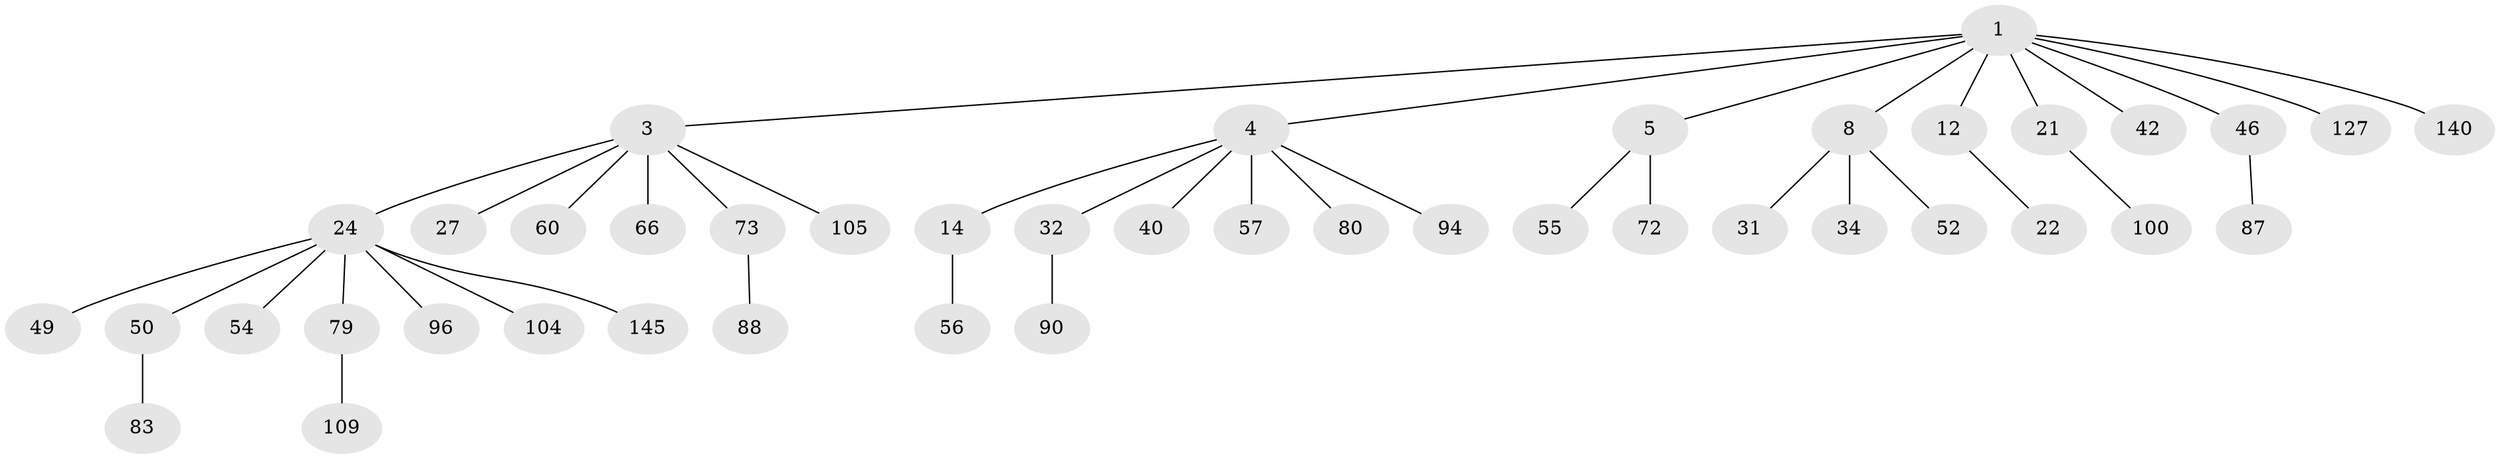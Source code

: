 // original degree distribution, {7: 0.0136986301369863, 5: 0.03424657534246575, 10: 0.00684931506849315, 4: 0.04794520547945205, 2: 0.2534246575342466, 3: 0.13013698630136986, 8: 0.00684931506849315, 1: 0.5068493150684932}
// Generated by graph-tools (version 1.1) at 2025/19/03/04/25 18:19:16]
// undirected, 43 vertices, 42 edges
graph export_dot {
graph [start="1"]
  node [color=gray90,style=filled];
  1 [super="+2"];
  3 [super="+9+108+18"];
  4 [super="+93+62+123+97+10+33+51+26"];
  5 [super="+6+103+7"];
  8 [super="+13+15"];
  12;
  14 [super="+37+61+146+131+39+17"];
  21 [super="+91+25"];
  22;
  24 [super="+30+28"];
  27 [super="+44+112"];
  31 [super="+113+45"];
  32 [super="+64+136+133+36"];
  34 [super="+102+35"];
  40 [super="+41+74"];
  42 [super="+132"];
  46;
  49;
  50 [super="+53"];
  52;
  54 [super="+125+71"];
  55 [super="+124"];
  56;
  57 [super="+69+67"];
  60 [super="+75"];
  66 [super="+114"];
  72;
  73;
  79 [super="+89"];
  80;
  83;
  87 [super="+143"];
  88;
  90;
  94;
  96;
  100;
  104;
  105 [super="+115+130+107"];
  109;
  127;
  140;
  145;
  1 -- 3;
  1 -- 5;
  1 -- 8;
  1 -- 21;
  1 -- 42;
  1 -- 127;
  1 -- 4;
  1 -- 140;
  1 -- 12;
  1 -- 46;
  3 -- 24;
  3 -- 73;
  3 -- 60;
  3 -- 27;
  3 -- 105;
  3 -- 66;
  4 -- 94;
  4 -- 32;
  4 -- 80;
  4 -- 40;
  4 -- 57;
  4 -- 14;
  5 -- 55;
  5 -- 72;
  8 -- 52;
  8 -- 31;
  8 -- 34;
  12 -- 22;
  14 -- 56;
  21 -- 100;
  24 -- 54;
  24 -- 96;
  24 -- 49;
  24 -- 50;
  24 -- 145;
  24 -- 104;
  24 -- 79;
  32 -- 90;
  46 -- 87;
  50 -- 83;
  73 -- 88;
  79 -- 109;
}
